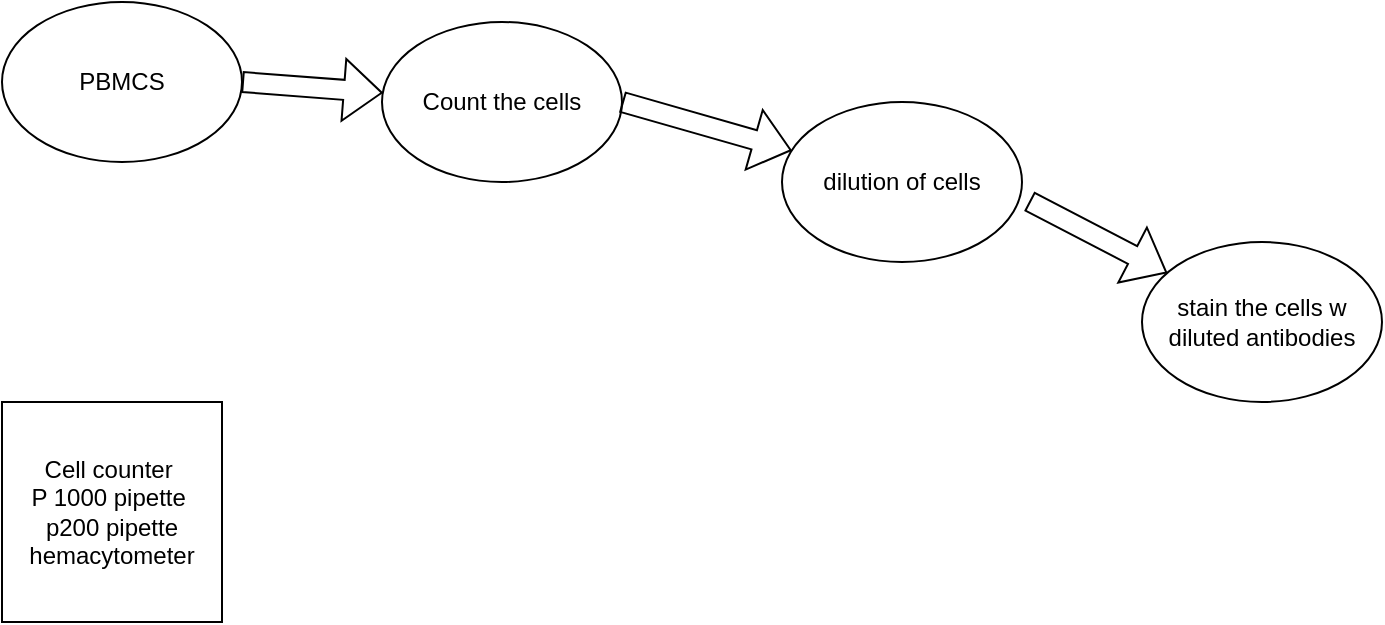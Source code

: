 <mxfile version="21.6.9" type="github">
  <diagram id="C5RBs43oDa-KdzZeNtuy" name="Page-1">
    <mxGraphModel dx="1050" dy="534" grid="1" gridSize="10" guides="1" tooltips="1" connect="1" arrows="1" fold="1" page="1" pageScale="1" pageWidth="827" pageHeight="1169" math="0" shadow="0">
      <root>
        <mxCell id="WIyWlLk6GJQsqaUBKTNV-0" />
        <mxCell id="WIyWlLk6GJQsqaUBKTNV-1" parent="WIyWlLk6GJQsqaUBKTNV-0" />
        <mxCell id="Sy5i5MGMIAc9snoU3WCt-2" value="PBMCS" style="ellipse;whiteSpace=wrap;html=1;" vertex="1" parent="WIyWlLk6GJQsqaUBKTNV-1">
          <mxGeometry x="70" y="120" width="120" height="80" as="geometry" />
        </mxCell>
        <mxCell id="Sy5i5MGMIAc9snoU3WCt-5" value="" style="shape=flexArrow;endArrow=classic;html=1;rounded=0;" edge="1" parent="WIyWlLk6GJQsqaUBKTNV-1" target="Sy5i5MGMIAc9snoU3WCt-6">
          <mxGeometry width="50" height="50" relative="1" as="geometry">
            <mxPoint x="190" y="160" as="sourcePoint" />
            <mxPoint x="260" y="170" as="targetPoint" />
          </mxGeometry>
        </mxCell>
        <mxCell id="Sy5i5MGMIAc9snoU3WCt-6" value="Count the cells" style="ellipse;whiteSpace=wrap;html=1;" vertex="1" parent="WIyWlLk6GJQsqaUBKTNV-1">
          <mxGeometry x="260" y="130" width="120" height="80" as="geometry" />
        </mxCell>
        <mxCell id="Sy5i5MGMIAc9snoU3WCt-9" value="" style="shape=flexArrow;endArrow=classic;html=1;rounded=0;exitX=1;exitY=0.5;exitDx=0;exitDy=0;" edge="1" parent="WIyWlLk6GJQsqaUBKTNV-1" source="Sy5i5MGMIAc9snoU3WCt-6" target="Sy5i5MGMIAc9snoU3WCt-10">
          <mxGeometry width="50" height="50" relative="1" as="geometry">
            <mxPoint x="390" y="300" as="sourcePoint" />
            <mxPoint x="440" y="180" as="targetPoint" />
          </mxGeometry>
        </mxCell>
        <mxCell id="Sy5i5MGMIAc9snoU3WCt-10" value="dilution of cells" style="ellipse;whiteSpace=wrap;html=1;" vertex="1" parent="WIyWlLk6GJQsqaUBKTNV-1">
          <mxGeometry x="460" y="170" width="120" height="80" as="geometry" />
        </mxCell>
        <mxCell id="Sy5i5MGMIAc9snoU3WCt-11" value="" style="shape=flexArrow;endArrow=classic;html=1;rounded=0;exitX=1.03;exitY=0.62;exitDx=0;exitDy=0;exitPerimeter=0;" edge="1" parent="WIyWlLk6GJQsqaUBKTNV-1" source="Sy5i5MGMIAc9snoU3WCt-10" target="Sy5i5MGMIAc9snoU3WCt-12">
          <mxGeometry width="50" height="50" relative="1" as="geometry">
            <mxPoint x="390" y="300" as="sourcePoint" />
            <mxPoint x="650" y="260" as="targetPoint" />
          </mxGeometry>
        </mxCell>
        <mxCell id="Sy5i5MGMIAc9snoU3WCt-12" value="stain the cells w diluted antibodies" style="ellipse;whiteSpace=wrap;html=1;" vertex="1" parent="WIyWlLk6GJQsqaUBKTNV-1">
          <mxGeometry x="640" y="240" width="120" height="80" as="geometry" />
        </mxCell>
        <mxCell id="Sy5i5MGMIAc9snoU3WCt-13" value="Cell counter&amp;nbsp;&lt;br&gt;P 1000 pipette&amp;nbsp;&lt;br&gt;p200 pipette&lt;br&gt;hemacytometer" style="whiteSpace=wrap;html=1;aspect=fixed;" vertex="1" parent="WIyWlLk6GJQsqaUBKTNV-1">
          <mxGeometry x="70" y="320" width="110" height="110" as="geometry" />
        </mxCell>
      </root>
    </mxGraphModel>
  </diagram>
</mxfile>
